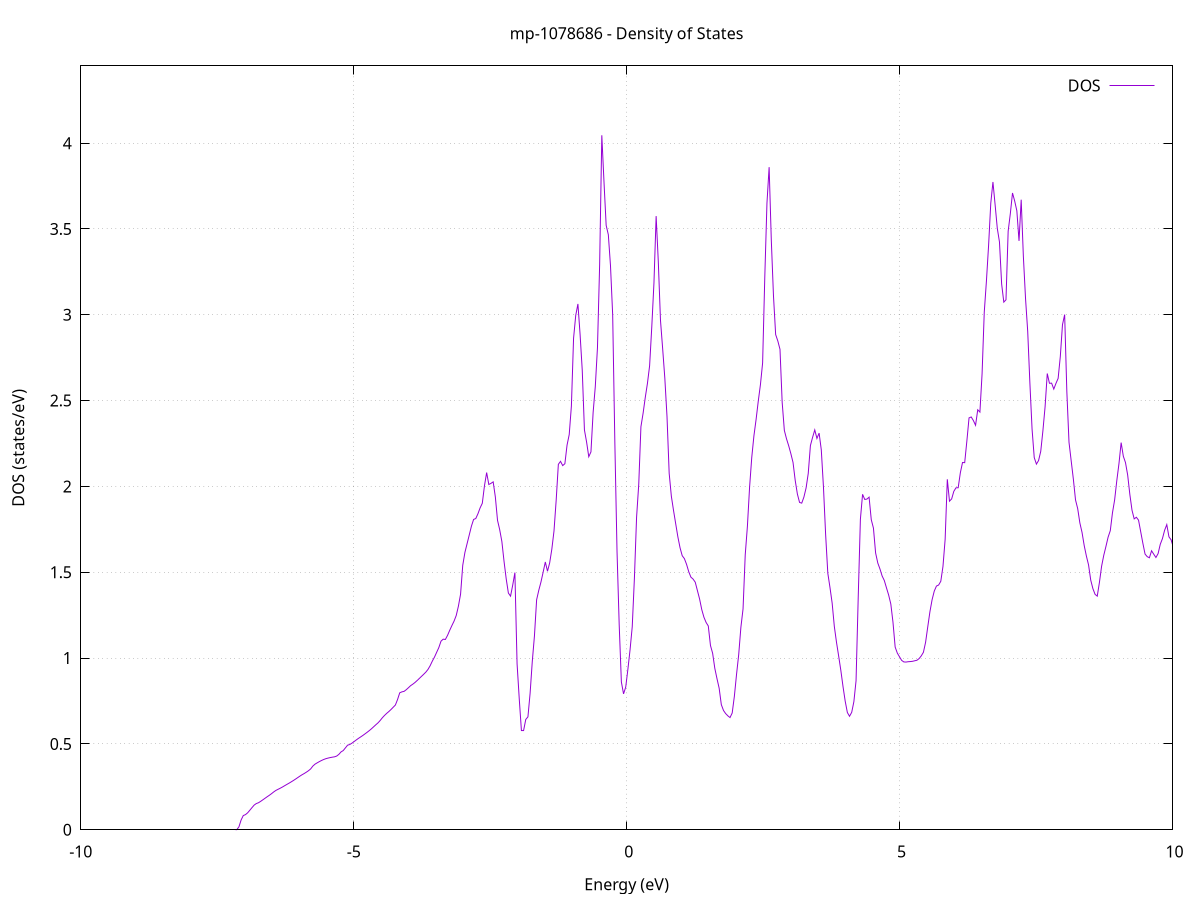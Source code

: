 set title 'mp-1078686 - Density of States'
set xlabel 'Energy (eV)'
set ylabel 'DOS (states/eV)'
set grid
set xrange [-10:10]
set yrange [0:4.450]
set xzeroaxis lt -1
set terminal png size 800,600
set output 'mp-1078686_dos_gnuplot.png'
plot '-' using 1:2 with lines title 'DOS'
-37.038900 0.000000
-36.999100 0.000000
-36.959300 0.000000
-36.919500 0.000000
-36.879700 0.000000
-36.839900 0.000000
-36.800100 0.000000
-36.760300 0.000000
-36.720400 0.000000
-36.680600 0.000000
-36.640800 0.000000
-36.601000 0.000000
-36.561200 0.000000
-36.521400 0.000000
-36.481600 0.000000
-36.441800 0.000000
-36.402000 0.000000
-36.362200 0.000000
-36.322400 0.000000
-36.282600 0.000000
-36.242700 0.000000
-36.202900 0.000000
-36.163100 0.000000
-36.123300 0.000000
-36.083500 0.000000
-36.043700 0.000000
-36.003900 0.000000
-35.964100 0.000000
-35.924300 0.000000
-35.884500 0.000000
-35.844700 0.000000
-35.804900 0.000000
-35.765000 0.000000
-35.725200 0.000000
-35.685400 0.000000
-35.645600 0.000000
-35.605800 0.000000
-35.566000 0.000000
-35.526200 0.000000
-35.486400 0.000000
-35.446600 0.000000
-35.406800 0.000000
-35.367000 0.000000
-35.327200 0.000000
-35.287300 0.000000
-35.247500 0.000000
-35.207700 0.000000
-35.167900 0.000000
-35.128100 0.000000
-35.088300 0.000000
-35.048500 0.000000
-35.008700 0.000000
-34.968900 0.000000
-34.929100 0.000000
-34.889300 0.000000
-34.849500 0.000000
-34.809600 0.000000
-34.769800 0.000000
-34.730000 0.000000
-34.690200 0.000000
-34.650400 0.000000
-34.610600 0.000000
-34.570800 0.000000
-34.531000 0.000000
-34.491200 0.000000
-34.451400 0.000000
-34.411600 0.000000
-34.371700 0.000000
-34.331900 0.000000
-34.292100 0.000000
-34.252300 0.000000
-34.212500 0.000000
-34.172700 0.000000
-34.132900 0.000000
-34.093100 0.000000
-34.053300 0.000000
-34.013500 0.000000
-33.973700 0.000000
-33.933900 0.000000
-33.894000 0.000000
-33.854200 0.000000
-33.814400 0.000000
-33.774600 0.000000
-33.734800 0.000000
-33.695000 0.000000
-33.655200 0.000000
-33.615400 0.000000
-33.575600 0.000000
-33.535800 0.000000
-33.496000 0.000000
-33.456200 0.000000
-33.416300 2.180400
-33.376500 6.292900
-33.336700 14.070800
-33.296900 31.958300
-33.257100 29.621300
-33.217300 8.531000
-33.177500 7.917500
-33.137700 24.837700
-33.097900 22.960800
-33.058100 31.115800
-33.018300 17.478000
-32.978500 15.576700
-32.938600 20.723600
-32.898800 20.636400
-32.859000 22.006400
-32.819200 42.641200
-32.779400 0.000000
-32.739600 0.000000
-32.699800 0.000000
-32.660000 0.000000
-32.620200 0.000000
-32.580400 0.000000
-32.540600 0.000000
-32.500700 0.000000
-32.460900 0.000000
-32.421100 0.000000
-32.381300 0.000000
-32.341500 0.000000
-32.301700 0.000000
-32.261900 0.000000
-32.222100 0.000000
-32.182300 0.000000
-32.142500 0.000000
-32.102700 0.000000
-32.062900 0.000000
-32.023000 0.000000
-31.983200 0.000000
-31.943400 0.000000
-31.903600 0.000000
-31.863800 0.000000
-31.824000 0.000000
-31.784200 0.000000
-31.744400 0.000000
-31.704600 0.000000
-31.664800 0.000000
-31.625000 0.000000
-31.585200 0.000000
-31.545300 0.000000
-31.505500 0.000000
-31.465700 0.000000
-31.425900 0.000000
-31.386100 0.000000
-31.346300 0.000000
-31.306500 0.000000
-31.266700 0.000000
-31.226900 0.000000
-31.187100 0.000000
-31.147300 0.000000
-31.107500 0.000000
-31.067600 0.000000
-31.027800 0.000000
-30.988000 0.000000
-30.948200 0.000000
-30.908400 0.000000
-30.868600 0.000000
-30.828800 0.000000
-30.789000 0.000000
-30.749200 0.000000
-30.709400 0.000000
-30.669600 0.000000
-30.629700 0.000000
-30.589900 0.000000
-30.550100 0.000000
-30.510300 0.000000
-30.470500 0.000000
-30.430700 0.000000
-30.390900 0.000000
-30.351100 0.000000
-30.311300 0.000000
-30.271500 0.000000
-30.231700 0.000000
-30.191900 0.000000
-30.152000 0.000000
-30.112200 0.000000
-30.072400 0.000000
-30.032600 0.000000
-29.992800 0.000000
-29.953000 0.000000
-29.913200 0.000000
-29.873400 0.000000
-29.833600 0.000000
-29.793800 0.000000
-29.754000 0.000000
-29.714200 0.000000
-29.674300 0.000000
-29.634500 0.000000
-29.594700 0.000000
-29.554900 0.000000
-29.515100 0.000000
-29.475300 0.000000
-29.435500 0.000000
-29.395700 0.000000
-29.355900 0.000000
-29.316100 0.000000
-29.276300 0.000000
-29.236500 0.000000
-29.196600 0.000000
-29.156800 0.000000
-29.117000 0.000000
-29.077200 0.000000
-29.037400 0.000000
-28.997600 0.000000
-28.957800 0.000000
-28.918000 0.000000
-28.878200 0.000000
-28.838400 0.000000
-28.798600 0.000000
-28.758700 0.000000
-28.718900 0.000000
-28.679100 0.000000
-28.639300 0.000000
-28.599500 0.000000
-28.559700 0.000000
-28.519900 0.000000
-28.480100 0.000000
-28.440300 0.000000
-28.400500 0.000000
-28.360700 0.000000
-28.320900 0.000000
-28.281000 0.000000
-28.241200 0.000000
-28.201400 0.000000
-28.161600 0.000000
-28.121800 0.000000
-28.082000 0.000000
-28.042200 0.000000
-28.002400 0.000000
-27.962600 0.000000
-27.922800 0.000000
-27.883000 0.000000
-27.843200 0.000000
-27.803300 0.000000
-27.763500 0.000000
-27.723700 0.000000
-27.683900 0.000000
-27.644100 0.000000
-27.604300 0.000000
-27.564500 0.000000
-27.524700 0.000000
-27.484900 0.000000
-27.445100 0.000000
-27.405300 0.000000
-27.365500 0.000000
-27.325600 0.000000
-27.285800 0.000000
-27.246000 0.000000
-27.206200 0.000000
-27.166400 0.000000
-27.126600 0.000000
-27.086800 0.000000
-27.047000 0.000000
-27.007200 0.000000
-26.967400 0.000000
-26.927600 0.000000
-26.887700 0.000000
-26.847900 0.000000
-26.808100 0.000000
-26.768300 0.000000
-26.728500 0.000000
-26.688700 0.000000
-26.648900 0.000000
-26.609100 0.000000
-26.569300 0.000000
-26.529500 0.000000
-26.489700 0.000000
-26.449900 0.000000
-26.410000 0.000000
-26.370200 0.000000
-26.330400 0.000000
-26.290600 0.000000
-26.250800 0.000000
-26.211000 0.000000
-26.171200 0.000000
-26.131400 0.000000
-26.091600 0.000000
-26.051800 0.000000
-26.012000 0.000000
-25.972200 0.000000
-25.932300 0.000000
-25.892500 0.000000
-25.852700 0.000000
-25.812900 0.000000
-25.773100 0.000000
-25.733300 0.000000
-25.693500 0.000000
-25.653700 0.000000
-25.613900 0.000000
-25.574100 0.000000
-25.534300 0.000000
-25.494500 0.000000
-25.454600 0.000000
-25.414800 0.000000
-25.375000 0.000000
-25.335200 0.000000
-25.295400 0.000000
-25.255600 0.000000
-25.215800 0.000000
-25.176000 0.000000
-25.136200 0.000000
-25.096400 0.000000
-25.056600 0.000000
-25.016700 0.000000
-24.976900 0.000000
-24.937100 0.000000
-24.897300 0.000000
-24.857500 0.000000
-24.817700 0.000000
-24.777900 0.000000
-24.738100 0.000000
-24.698300 0.000000
-24.658500 0.000000
-24.618700 0.000000
-24.578900 0.000000
-24.539000 0.000000
-24.499200 0.000000
-24.459400 0.000000
-24.419600 0.000000
-24.379800 0.000000
-24.340000 0.000000
-24.300200 0.000000
-24.260400 0.000000
-24.220600 0.000000
-24.180800 0.000000
-24.141000 0.000000
-24.101200 0.000000
-24.061300 0.000000
-24.021500 0.000000
-23.981700 0.000000
-23.941900 0.000000
-23.902100 0.000000
-23.862300 0.000000
-23.822500 0.000000
-23.782700 0.000000
-23.742900 0.000000
-23.703100 0.000000
-23.663300 0.000000
-23.623500 0.000000
-23.583600 0.000000
-23.543800 0.000000
-23.504000 0.000000
-23.464200 0.000000
-23.424400 0.000000
-23.384600 0.000000
-23.344800 0.000000
-23.305000 0.000000
-23.265200 0.000000
-23.225400 0.000000
-23.185600 0.000000
-23.145800 0.000000
-23.105900 0.000000
-23.066100 0.000000
-23.026300 0.000000
-22.986500 0.000000
-22.946700 0.000000
-22.906900 0.000000
-22.867100 0.000000
-22.827300 0.000000
-22.787500 0.000000
-22.747700 0.000000
-22.707900 0.000000
-22.668000 0.000000
-22.628200 0.000000
-22.588400 0.000000
-22.548600 0.000000
-22.508800 0.000000
-22.469000 0.000000
-22.429200 0.000000
-22.389400 0.000000
-22.349600 0.000000
-22.309800 0.000000
-22.270000 0.000000
-22.230200 0.000000
-22.190300 0.000000
-22.150500 0.000000
-22.110700 0.000000
-22.070900 0.000000
-22.031100 0.000000
-21.991300 0.000000
-21.951500 0.000000
-21.911700 0.000000
-21.871900 0.000000
-21.832100 0.000000
-21.792300 0.000000
-21.752500 0.000000
-21.712600 0.000000
-21.672800 0.000000
-21.633000 0.000000
-21.593200 0.000000
-21.553400 0.000000
-21.513600 0.000000
-21.473800 0.000000
-21.434000 0.000000
-21.394200 0.000000
-21.354400 0.000000
-21.314600 0.000000
-21.274800 0.000000
-21.234900 0.000000
-21.195100 0.000000
-21.155300 0.000000
-21.115500 0.000000
-21.075700 0.000000
-21.035900 0.000000
-20.996100 0.000000
-20.956300 0.000000
-20.916500 0.000000
-20.876700 0.000000
-20.836900 0.000000
-20.797000 0.000000
-20.757200 0.000000
-20.717400 0.000000
-20.677600 0.000000
-20.637800 0.000000
-20.598000 0.000000
-20.558200 0.000000
-20.518400 0.000000
-20.478600 0.000000
-20.438800 0.000000
-20.399000 0.000000
-20.359200 0.000000
-20.319300 0.000000
-20.279500 0.000000
-20.239700 0.000000
-20.199900 0.000000
-20.160100 0.000000
-20.120300 0.000000
-20.080500 0.000000
-20.040700 0.000000
-20.000900 0.000000
-19.961100 0.000000
-19.921300 0.000000
-19.881500 0.000000
-19.841600 0.000000
-19.801800 0.000000
-19.762000 0.000000
-19.722200 0.000000
-19.682400 0.000000
-19.642600 0.000000
-19.602800 0.000000
-19.563000 0.000000
-19.523200 0.000000
-19.483400 0.000000
-19.443600 0.000000
-19.403800 0.000000
-19.363900 0.000000
-19.324100 0.000000
-19.284300 0.000000
-19.244500 0.000000
-19.204700 0.000000
-19.164900 0.000000
-19.125100 0.000000
-19.085300 0.000000
-19.045500 0.000000
-19.005700 0.000000
-18.965900 0.000000
-18.926000 0.000000
-18.886200 0.000000
-18.846400 0.000000
-18.806600 0.000000
-18.766800 0.000000
-18.727000 0.000000
-18.687200 0.000000
-18.647400 0.000000
-18.607600 0.000000
-18.567800 0.000000
-18.528000 0.000000
-18.488200 0.000000
-18.448300 0.000000
-18.408500 0.000000
-18.368700 0.000000
-18.328900 0.000000
-18.289100 0.000000
-18.249300 0.000000
-18.209500 0.000000
-18.169700 0.000000
-18.129900 0.000000
-18.090100 0.000000
-18.050300 0.000000
-18.010500 0.000000
-17.970600 0.000000
-17.930800 0.000000
-17.891000 0.000000
-17.851200 0.000000
-17.811400 0.000000
-17.771600 0.000000
-17.731800 0.000000
-17.692000 0.000000
-17.652200 0.000000
-17.612400 0.000000
-17.572600 0.000000
-17.532800 0.000000
-17.492900 0.000000
-17.453100 0.000000
-17.413300 0.000000
-17.373500 0.000000
-17.333700 0.000000
-17.293900 0.000000
-17.254100 0.000000
-17.214300 0.000000
-17.174500 0.000000
-17.134700 0.000000
-17.094900 0.000000
-17.055000 0.000000
-17.015200 0.000000
-16.975400 0.000000
-16.935600 0.000000
-16.895800 0.000000
-16.856000 0.000000
-16.816200 0.000000
-16.776400 0.000000
-16.736600 0.000000
-16.696800 0.000000
-16.657000 0.000000
-16.617200 0.000000
-16.577300 0.000000
-16.537500 0.000000
-16.497700 0.000000
-16.457900 0.000000
-16.418100 0.000000
-16.378300 0.000000
-16.338500 0.000000
-16.298700 0.000000
-16.258900 0.000000
-16.219100 0.000000
-16.179300 0.000000
-16.139500 0.000000
-16.099600 0.000000
-16.059800 0.000000
-16.020000 0.000000
-15.980200 0.000000
-15.940400 0.000000
-15.900600 0.000000
-15.860800 0.000000
-15.821000 0.000000
-15.781200 0.000000
-15.741400 0.000000
-15.701600 0.000000
-15.661800 0.000000
-15.621900 0.000000
-15.582100 0.000000
-15.542300 0.000000
-15.502500 0.000000
-15.462700 0.000000
-15.422900 0.000000
-15.383100 0.000000
-15.343300 0.000000
-15.303500 0.000000
-15.263700 0.000000
-15.223900 0.000000
-15.184000 0.000000
-15.144200 0.000000
-15.104400 0.000000
-15.064600 0.000000
-15.024800 0.000000
-14.985000 0.000000
-14.945200 0.000000
-14.905400 0.000000
-14.865600 0.000000
-14.825800 0.000000
-14.786000 0.000000
-14.746200 0.000000
-14.706300 0.000000
-14.666500 0.000000
-14.626700 0.000000
-14.586900 0.000000
-14.547100 0.000000
-14.507300 0.000000
-14.467500 0.000000
-14.427700 0.000000
-14.387900 0.000000
-14.348100 0.000000
-14.308300 0.000000
-14.268500 0.000000
-14.228600 0.000000
-14.188800 0.000000
-14.149000 0.000000
-14.109200 0.000000
-14.069400 0.000000
-14.029600 0.000000
-13.989800 0.000000
-13.950000 0.000000
-13.910200 0.000000
-13.870400 0.000000
-13.830600 0.000000
-13.790800 0.000000
-13.750900 0.000000
-13.711100 0.000000
-13.671300 0.000000
-13.631500 0.000000
-13.591700 0.000000
-13.551900 0.000000
-13.512100 0.000000
-13.472300 0.000000
-13.432500 0.000000
-13.392700 0.000000
-13.352900 0.000000
-13.313100 0.000000
-13.273200 0.000000
-13.233400 0.000000
-13.193600 0.000000
-13.153800 0.000000
-13.114000 0.000000
-13.074200 0.000000
-13.034400 0.000000
-12.994600 0.000000
-12.954800 0.000000
-12.915000 0.000000
-12.875200 0.000000
-12.835300 0.000000
-12.795500 0.000000
-12.755700 0.000000
-12.715900 0.000000
-12.676100 0.000000
-12.636300 0.000000
-12.596500 0.000000
-12.556700 0.000000
-12.516900 0.000000
-12.477100 0.000000
-12.437300 0.000000
-12.397500 0.000000
-12.357600 0.000000
-12.317800 0.000000
-12.278000 0.000000
-12.238200 0.000000
-12.198400 0.000000
-12.158600 0.000000
-12.118800 0.000000
-12.079000 0.000000
-12.039200 0.000000
-11.999400 0.000000
-11.959600 0.000000
-11.919800 0.000000
-11.879900 0.000000
-11.840100 0.000000
-11.800300 0.000000
-11.760500 0.000000
-11.720700 0.000000
-11.680900 0.000000
-11.641100 0.000000
-11.601300 0.000000
-11.561500 0.000000
-11.521700 0.000000
-11.481900 0.000000
-11.442100 0.000000
-11.402200 0.000000
-11.362400 0.000000
-11.322600 0.000000
-11.282800 0.000000
-11.243000 0.000000
-11.203200 0.000000
-11.163400 0.000000
-11.123600 0.000000
-11.083800 0.000000
-11.044000 0.000000
-11.004200 0.000000
-10.964300 0.000000
-10.924500 0.000000
-10.884700 0.000000
-10.844900 0.000000
-10.805100 0.000000
-10.765300 0.000000
-10.725500 0.000000
-10.685700 0.000000
-10.645900 0.000000
-10.606100 0.000000
-10.566300 0.000000
-10.526500 0.000000
-10.486600 0.000000
-10.446800 0.000000
-10.407000 0.000000
-10.367200 0.000000
-10.327400 0.000000
-10.287600 0.000000
-10.247800 0.000000
-10.208000 0.000000
-10.168200 0.000000
-10.128400 0.000000
-10.088600 0.000000
-10.048800 0.000000
-10.008900 0.000000
-9.969100 0.000000
-9.929300 0.000000
-9.889500 0.000000
-9.849700 0.000000
-9.809900 0.000000
-9.770100 0.000000
-9.730300 0.000000
-9.690500 0.000000
-9.650700 0.000000
-9.610900 0.000000
-9.571100 0.000000
-9.531200 0.000000
-9.491400 0.000000
-9.451600 0.000000
-9.411800 0.000000
-9.372000 0.000000
-9.332200 0.000000
-9.292400 0.000000
-9.252600 0.000000
-9.212800 0.000000
-9.173000 0.000000
-9.133200 0.000000
-9.093300 0.000000
-9.053500 0.000000
-9.013700 0.000000
-8.973900 0.000000
-8.934100 0.000000
-8.894300 0.000000
-8.854500 0.000000
-8.814700 0.000000
-8.774900 0.000000
-8.735100 0.000000
-8.695300 0.000000
-8.655500 0.000000
-8.615600 0.000000
-8.575800 0.000000
-8.536000 0.000000
-8.496200 0.000000
-8.456400 0.000000
-8.416600 0.000000
-8.376800 0.000000
-8.337000 0.000000
-8.297200 0.000000
-8.257400 0.000000
-8.217600 0.000000
-8.177800 0.000000
-8.137900 0.000000
-8.098100 0.000000
-8.058300 0.000000
-8.018500 0.000000
-7.978700 0.000000
-7.938900 0.000000
-7.899100 0.000000
-7.859300 0.000000
-7.819500 0.000000
-7.779700 0.000000
-7.739900 0.000000
-7.700100 0.000000
-7.660200 0.000000
-7.620400 0.000000
-7.580600 0.000000
-7.540800 0.000000
-7.501000 0.000000
-7.461200 0.000000
-7.421400 0.000000
-7.381600 0.000000
-7.341800 0.000000
-7.302000 0.000000
-7.262200 0.000000
-7.222300 0.000000
-7.182500 0.000000
-7.142700 0.000500
-7.102900 0.017000
-7.063100 0.056800
-7.023300 0.082900
-6.983500 0.088100
-6.943700 0.098700
-6.903900 0.113600
-6.864100 0.128900
-6.824300 0.143700
-6.784500 0.152800
-6.744600 0.157500
-6.704800 0.165600
-6.665000 0.174400
-6.625200 0.183400
-6.585400 0.192400
-6.545600 0.201000
-6.505800 0.210300
-6.466000 0.220400
-6.426200 0.229200
-6.386400 0.235700
-6.346600 0.242000
-6.306800 0.248900
-6.266900 0.256400
-6.227100 0.263800
-6.187300 0.271000
-6.147500 0.278600
-6.107700 0.286500
-6.067900 0.294800
-6.028100 0.303400
-5.988300 0.312100
-5.948500 0.320200
-5.908700 0.327400
-5.868900 0.335300
-5.829100 0.344000
-5.789200 0.354400
-5.749400 0.370800
-5.709600 0.382200
-5.669800 0.389800
-5.630000 0.397000
-5.590200 0.403600
-5.550400 0.409400
-5.510600 0.414100
-5.470800 0.417600
-5.431000 0.420500
-5.391200 0.423000
-5.351300 0.425000
-5.311500 0.429500
-5.271700 0.439500
-5.231900 0.453700
-5.192100 0.461400
-5.152300 0.477100
-5.112500 0.492800
-5.072700 0.496600
-5.032900 0.504500
-4.993100 0.513800
-4.953300 0.523300
-4.913500 0.532400
-4.873600 0.540700
-4.833800 0.549300
-4.794000 0.558500
-4.754200 0.567900
-4.714400 0.577800
-4.674600 0.588400
-4.634800 0.600000
-4.595000 0.611700
-4.555200 0.622800
-4.515400 0.636700
-4.475600 0.652400
-4.435800 0.666100
-4.395900 0.678200
-4.356100 0.688900
-4.316300 0.700800
-4.276500 0.713800
-4.236700 0.726700
-4.196900 0.758900
-4.157100 0.797800
-4.117300 0.803400
-4.077500 0.806300
-4.037700 0.815900
-3.997900 0.827400
-3.958100 0.839400
-3.918200 0.848000
-3.878400 0.857800
-3.838600 0.869300
-3.798800 0.881400
-3.759000 0.893500
-3.719200 0.905600
-3.679400 0.918200
-3.639600 0.934100
-3.599800 0.955700
-3.560000 0.982500
-3.520200 1.005900
-3.480400 1.033900
-3.440500 1.061700
-3.400700 1.098800
-3.360900 1.110300
-3.321100 1.108600
-3.281300 1.132400
-3.241500 1.161800
-3.201700 1.189300
-3.161900 1.215500
-3.122100 1.248100
-3.082300 1.302300
-3.042500 1.372400
-3.002600 1.540800
-2.962800 1.615700
-2.923000 1.666800
-2.883200 1.717600
-2.843400 1.768800
-2.803600 1.807800
-2.763800 1.813100
-2.724000 1.841000
-2.684200 1.875400
-2.644400 1.901900
-2.604600 2.003900
-2.564800 2.080800
-2.524900 2.011300
-2.485100 2.018100
-2.445300 2.026700
-2.405500 1.939100
-2.365700 1.802900
-2.325900 1.748300
-2.286100 1.679500
-2.246300 1.563700
-2.206500 1.462000
-2.166700 1.379100
-2.126900 1.361000
-2.087100 1.425600
-2.047200 1.498200
-2.007400 0.967200
-1.967600 0.763800
-1.927800 0.577800
-1.888000 0.578000
-1.848200 0.642600
-1.808400 0.657800
-1.768600 0.795300
-1.728800 0.980000
-1.689000 1.129800
-1.649200 1.339900
-1.609400 1.395500
-1.569500 1.443500
-1.529700 1.500800
-1.489900 1.560000
-1.450100 1.506100
-1.410300 1.554500
-1.370500 1.635100
-1.330700 1.741000
-1.290900 1.920200
-1.251100 2.128900
-1.211300 2.146300
-1.171500 2.121500
-1.131600 2.132400
-1.091800 2.240700
-1.052000 2.302500
-1.012200 2.468600
-0.972400 2.863200
-0.932600 2.996500
-0.892800 3.063200
-0.853000 2.886400
-0.813200 2.676000
-0.773400 2.329400
-0.733600 2.258200
-0.693800 2.173200
-0.653900 2.201400
-0.614100 2.430700
-0.574300 2.582200
-0.534500 2.808800
-0.494700 3.291800
-0.454900 4.045600
-0.415100 3.774900
-0.375300 3.521100
-0.335500 3.466600
-0.295700 3.284900
-0.255900 2.999300
-0.216100 2.256100
-0.176200 1.621200
-0.136400 1.194000
-0.096600 0.861100
-0.056800 0.791600
-0.017000 0.831100
0.022800 0.934800
0.062600 1.048600
0.102400 1.182200
0.142200 1.465600
0.182000 1.820400
0.221800 2.013500
0.261600 2.347900
0.301500 2.426600
0.341300 2.518400
0.381100 2.600800
0.420900 2.703300
0.460700 2.931200
0.500500 3.186500
0.540300 3.574900
0.580100 3.309100
0.619900 2.967700
0.659700 2.802900
0.699500 2.630700
0.739400 2.407200
0.779200 2.076200
0.819000 1.942900
0.858800 1.860400
0.898600 1.782800
0.938400 1.706400
0.978200 1.642900
1.018000 1.596600
1.057800 1.579600
1.097600 1.546300
1.137400 1.503400
1.177200 1.471700
1.217100 1.460400
1.256900 1.442100
1.296700 1.393000
1.336500 1.344200
1.376300 1.282500
1.416100 1.237900
1.455900 1.207500
1.495700 1.187200
1.535500 1.073800
1.575300 1.028100
1.615100 0.940500
1.654900 0.880600
1.694800 0.824400
1.734600 0.728900
1.774400 0.695000
1.814200 0.676700
1.854000 0.663700
1.893800 0.653700
1.933600 0.680200
1.973400 0.777400
2.013200 0.905200
2.053000 1.020500
2.092800 1.179200
2.132600 1.287000
2.172500 1.601900
2.212300 1.767500
2.252100 1.994900
2.291900 2.168600
2.331700 2.295100
2.371500 2.390200
2.411300 2.497100
2.451100 2.593300
2.490900 2.719100
2.530700 3.218500
2.570500 3.650000
2.610400 3.860000
2.650200 3.434500
2.690000 3.110300
2.729800 2.884800
2.769600 2.847400
2.809400 2.798800
2.849200 2.490500
2.889000 2.326600
2.928800 2.277400
2.968600 2.237100
3.008400 2.191100
3.048200 2.139700
3.088100 2.035500
3.127900 1.955900
3.167700 1.907000
3.207500 1.902800
3.247300 1.937900
3.287100 1.990900
3.326900 2.075800
3.366700 2.238300
3.406500 2.286000
3.446300 2.329300
3.486100 2.279600
3.525900 2.310800
3.565800 2.213600
3.605600 1.997200
3.645400 1.719700
3.685200 1.495100
3.725000 1.411200
3.764800 1.320700
3.804600 1.184600
3.844400 1.092400
3.884200 1.011700
3.924000 0.928400
3.963800 0.834300
4.003600 0.749600
4.043500 0.683000
4.083300 0.661200
4.123100 0.684200
4.162900 0.746300
4.202700 0.868200
4.242500 1.354100
4.282300 1.809200
4.322100 1.954300
4.361900 1.924300
4.401700 1.926400
4.441500 1.937700
4.481400 1.806600
4.521200 1.757500
4.561000 1.612600
4.600800 1.554100
4.640600 1.519500
4.680400 1.478500
4.720200 1.452200
4.760000 1.409400
4.799800 1.367600
4.839600 1.315100
4.879400 1.208600
4.919200 1.064200
4.959100 1.029000
4.998900 1.007500
5.038700 0.986600
5.078500 0.977600
5.118300 0.977100
5.158100 0.979000
5.197900 0.979900
5.237700 0.981500
5.277500 0.984500
5.317300 0.987400
5.357100 0.997000
5.396900 1.012800
5.436800 1.033900
5.476600 1.092000
5.516400 1.182200
5.556200 1.270400
5.596000 1.340500
5.635800 1.390600
5.675600 1.419800
5.715400 1.425800
5.755200 1.447500
5.795000 1.533900
5.834800 1.691500
5.874600 2.041700
5.914500 1.914300
5.954300 1.927500
5.994100 1.971800
6.033900 1.992100
6.073700 1.992300
6.113500 2.080000
6.153300 2.139600
6.193100 2.138600
6.232900 2.264700
6.272700 2.399400
6.312500 2.404800
6.352300 2.383700
6.392200 2.356300
6.432000 2.446500
6.471800 2.433100
6.511600 2.656100
6.551400 3.014200
6.591200 3.196700
6.631000 3.404300
6.670800 3.649400
6.710600 3.773500
6.750400 3.641000
6.790200 3.504000
6.830100 3.424200
6.869900 3.179200
6.909700 3.073800
6.949500 3.087500
6.989300 3.486900
7.029100 3.589400
7.068900 3.709500
7.108700 3.662700
7.148500 3.605800
7.188300 3.430400
7.228100 3.670300
7.267900 3.340400
7.307800 3.094000
7.347600 2.902400
7.387400 2.602000
7.427200 2.334400
7.467000 2.168400
7.506800 2.130200
7.546600 2.151000
7.586400 2.204900
7.626200 2.325600
7.666000 2.464800
7.705800 2.657900
7.745600 2.601100
7.785500 2.601700
7.825300 2.567200
7.865100 2.600500
7.904900 2.629600
7.944700 2.756500
7.984500 2.942300
8.024300 3.001100
8.064100 2.554200
8.103900 2.257800
8.143700 2.149900
8.183500 2.043600
8.223300 1.921600
8.263200 1.870800
8.303000 1.787500
8.342800 1.732100
8.382600 1.655400
8.422400 1.594700
8.462200 1.542700
8.502000 1.454500
8.541800 1.404600
8.581600 1.371500
8.621400 1.361000
8.661200 1.440500
8.701100 1.535000
8.740900 1.599000
8.780700 1.650700
8.820500 1.704800
8.860300 1.742300
8.900100 1.845900
8.939900 1.921600
8.979700 2.034000
9.019500 2.133800
9.059300 2.255400
9.099100 2.176000
9.138900 2.138900
9.178800 2.066300
9.218600 1.953500
9.258400 1.861300
9.298200 1.811000
9.338000 1.820500
9.377800 1.803700
9.417600 1.736100
9.457400 1.668700
9.497200 1.606100
9.537000 1.591000
9.576800 1.584600
9.616600 1.625300
9.656500 1.605300
9.696300 1.586100
9.736100 1.608800
9.775900 1.662900
9.815700 1.696100
9.855500 1.744500
9.895300 1.777700
9.935100 1.706400
9.974900 1.688900
10.014700 1.646000
10.054500 1.794800
10.094300 1.777000
10.134200 1.790400
10.174000 1.816200
10.213800 1.862600
10.253600 2.037300
10.293400 2.038400
10.333200 2.062200
10.373000 1.911900
10.412800 1.782900
10.452600 1.744300
10.492400 1.701400
10.532200 1.606700
10.572100 1.566800
10.611900 1.510200
10.651700 1.488500
10.691500 1.607800
10.731300 1.752900
10.771100 1.894000
10.810900 1.980800
10.850700 2.126300
10.890500 2.256400
10.930300 2.180900
10.970100 2.063600
11.009900 1.936900
11.049800 1.797300
11.089600 1.747400
11.129400 1.727400
11.169200 1.835300
11.209000 1.978900
11.248800 2.092400
11.288600 2.274700
11.328400 2.377800
11.368200 2.378900
11.408000 2.374300
11.447800 2.376500
11.487600 2.392900
11.527500 2.378500
11.567300 2.428300
11.607100 2.627200
11.646900 2.746200
11.686700 2.575800
11.726500 2.488700
11.766300 2.437800
11.806100 2.378600
11.845900 2.249800
11.885700 2.190400
11.925500 2.058400
11.965300 2.071700
12.005200 2.218900
12.045000 2.516700
12.084800 2.884600
12.124600 2.813800
12.164400 2.649100
12.204200 2.612800
12.244000 2.529300
12.283800 2.435700
12.323600 2.273400
12.363400 2.132900
12.403200 2.027500
12.443100 1.958800
12.482900 1.929600
12.522700 1.891300
12.562500 1.828600
12.602300 1.769100
12.642100 1.705500
12.681900 1.664400
12.721700 1.625800
12.761500 1.569700
12.801300 1.502000
12.841100 1.448000
12.880900 1.382900
12.920800 1.337200
12.960600 1.338100
13.000400 1.289400
13.040200 1.266100
13.080000 1.194600
13.119800 1.134700
13.159600 1.081600
13.199400 1.098300
13.239200 1.129800
13.279000 1.175500
13.318800 1.196700
13.358600 1.184500
13.398500 1.164800
13.438300 1.154700
13.478100 1.159200
13.517900 1.158200
13.557700 1.161500
13.597500 1.165500
13.637300 1.165900
13.677100 1.162300
13.716900 1.134900
13.756700 1.140500
13.796500 1.152700
13.836300 1.166000
13.876200 1.166900
13.916000 1.190800
13.955800 1.214900
13.995600 1.197300
14.035400 1.143800
14.075200 1.135100
14.115000 1.130800
14.154800 1.152100
14.194600 1.192100
14.234400 1.234100
14.274200 1.280500
14.314100 1.327200
14.353900 1.365100
14.393700 1.392000
14.433500 1.424400
14.473300 1.499000
14.513100 1.558000
14.552900 1.618100
14.592700 1.634200
14.632500 1.632400
14.672300 1.576800
14.712100 1.524500
14.751900 1.481400
14.791800 1.443300
14.831600 1.419200
14.871400 1.407900
14.911200 1.399800
14.951000 1.393700
14.990800 1.376600
15.030600 1.342500
15.070400 1.350900
15.110200 1.358800
15.150000 1.249100
15.189800 1.194500
15.229600 1.160000
15.269500 1.163200
15.309300 1.041200
15.349100 1.034900
15.388900 1.061700
15.428700 1.092300
15.468500 1.115100
15.508300 1.163100
15.548100 1.214900
15.587900 1.248000
15.627700 1.302300
15.667500 1.392600
15.707300 1.426900
15.747200 1.450500
15.787000 1.462500
15.826800 1.473200
15.866600 1.484200
15.906400 1.488500
15.946200 1.512800
15.986000 1.553500
16.025800 1.559000
16.065600 1.607000
16.105400 1.747900
16.145200 1.715100
16.185100 1.685200
16.224900 1.613600
16.264700 1.576000
16.304500 1.545300
16.344300 1.524300
16.384100 1.539000
16.423900 1.538600
16.463700 1.535000
16.503500 1.552800
16.543300 1.593400
16.583100 1.670900
16.622900 1.742300
16.662800 1.746700
16.702600 1.760300
16.742400 1.792600
16.782200 1.822100
16.822000 1.788800
16.861800 1.865000
16.901600 1.700500
16.941400 1.658400
16.981200 1.602000
17.021000 1.545700
17.060800 1.521400
17.100600 1.497100
17.140500 1.530400
17.180300 1.547800
17.220100 1.554900
17.259900 1.528900
17.299700 1.583000
17.339500 1.654300
17.379300 1.692800
17.419100 1.691600
17.458900 1.668500
17.498700 1.652900
17.538500 1.561800
17.578300 1.502900
17.618200 1.464300
17.658000 1.420100
17.697800 1.376300
17.737600 1.319600
17.777400 1.283200
17.817200 1.251800
17.857000 1.252700
17.896800 1.273000
17.936600 1.299600
17.976400 1.348200
18.016200 1.447800
18.056000 1.567900
18.095900 1.686400
18.135700 1.782500
18.175500 1.843500
18.215300 1.909000
18.255100 1.983300
18.294900 1.975100
18.334700 1.996100
18.374500 2.034300
18.414300 2.084000
18.454100 2.116500
18.493900 2.127800
18.533800 2.116000
18.573600 2.076000
18.613400 2.106900
18.653200 2.148500
18.693000 2.168400
18.732800 2.125900
18.772600 2.039100
18.812400 2.003300
18.852200 1.989900
18.892000 1.954500
18.931800 1.920000
18.971600 1.889600
19.011500 1.930900
19.051300 1.933400
19.091100 1.928500
19.130900 1.924200
19.170700 1.844900
19.210500 1.756300
19.250300 1.691500
19.290100 1.618800
19.329900 1.561300
19.369700 1.564900
19.409500 1.609700
19.449300 1.667300
19.489200 1.699400
19.529000 1.670500
19.568800 1.586600
19.608600 1.518300
19.648400 1.486700
19.688200 1.518000
19.728000 1.527200
19.767800 1.556700
19.807600 1.601000
19.847400 1.599100
19.887200 1.612900
19.927000 1.657000
19.966900 1.741400
20.006700 1.954500
20.046500 2.056200
20.086300 1.991100
20.126100 1.928600
20.165900 1.880400
20.205700 1.896500
20.245500 1.989600
20.285300 2.027900
20.325100 2.021000
20.364900 2.019700
20.404800 2.034100
20.444600 2.003800
20.484400 1.968200
20.524200 1.908400
20.564000 1.859200
20.603800 1.839000
20.643600 1.852100
20.683400 1.831300
20.723200 1.855300
20.763000 1.827600
20.802800 1.810100
20.842600 1.829600
20.882500 1.887900
20.922300 1.938800
20.962100 1.977700
21.001900 1.997400
21.041700 2.017100
21.081500 1.939100
21.121300 1.940400
21.161100 1.949100
21.200900 1.957300
21.240700 1.973800
21.280500 1.955500
21.320300 1.921800
21.360200 1.871700
21.400000 1.854500
21.439800 1.824100
21.479600 1.790800
21.519400 1.738900
21.559200 1.721800
21.599000 1.647400
21.638800 1.428300
21.678600 1.367100
21.718400 1.330200
21.758200 1.323800
21.798000 1.330700
21.837900 1.342600
21.877700 1.369500
21.917500 1.363400
21.957300 1.346200
21.997100 1.375100
22.036900 1.380700
22.076700 1.362700
22.116500 1.310200
22.156300 1.242900
22.196100 1.228500
22.235900 1.212900
22.275800 1.184900
22.315600 1.183900
22.355400 1.111700
22.395200 1.145100
22.435000 1.235100
22.474800 1.383200
22.514600 1.589600
22.554400 1.704100
22.594200 1.774200
22.634000 1.829500
22.673800 1.891600
22.713600 1.942600
22.753500 1.988700
22.793300 2.050400
22.833100 2.035900
22.872900 2.022900
22.912700 2.018800
22.952500 2.039900
22.992300 2.065900
23.032100 2.016200
23.071900 1.927000
23.111700 1.858700
23.151500 1.823800
23.191300 1.791200
23.231200 1.760600
23.271000 1.741700
23.310800 1.759800
23.350600 1.772500
23.390400 1.760500
23.430200 1.754800
23.470000 1.729100
23.509800 1.726700
23.549600 1.696400
23.589400 1.685200
23.629200 1.646300
23.669000 1.631600
23.708900 1.589900
23.748700 1.561300
23.788500 1.576200
23.828300 1.642500
23.868100 1.753800
23.907900 1.880000
23.947700 1.959100
23.987500 1.914200
24.027300 1.874700
24.067100 1.867500
24.106900 1.871200
24.146800 1.845200
24.186600 1.810200
24.226400 1.794600
24.266200 1.763200
24.306000 1.723900
24.345800 1.698200
24.385600 1.679700
24.425400 1.617700
24.465200 1.538500
24.505000 1.483600
24.544800 1.424700
24.584600 1.386700
24.624500 1.369800
24.664300 1.385500
24.704100 1.440800
24.743900 1.497000
24.783700 1.524800
24.823500 1.538600
24.863300 1.518300
24.903100 1.452600
24.942900 1.495200
24.982700 1.556500
25.022500 1.592800
25.062300 1.645000
25.102200 1.693700
25.142000 1.745700
25.181800 1.768800
25.221600 1.884100
25.261400 1.963400
25.301200 2.041500
25.341000 2.113200
25.380800 2.181500
25.420600 2.251100
25.460400 2.389600
25.500200 2.413600
25.540000 2.379300
25.579900 2.366100
25.619700 2.249000
25.659500 2.172100
25.699300 2.081200
25.739100 2.011200
25.778900 1.939500
25.818700 1.921800
25.858500 1.950700
25.898300 1.990500
25.938100 1.968800
25.977900 1.952600
26.017800 1.945900
26.057600 1.936800
26.097400 1.932700
26.137200 1.904600
26.177000 1.912700
26.216800 1.976200
26.256600 1.984900
26.296400 1.975200
26.336200 1.973100
26.376000 1.937800
26.415800 1.911000
26.455600 1.898200
26.495500 1.968500
26.535300 1.960700
26.575100 1.969000
26.614900 1.956100
26.654700 1.920600
26.694500 1.902800
26.734300 1.922400
26.774100 1.868000
26.813900 1.810900
26.853700 1.726600
26.893500 1.730500
26.933300 1.781200
26.973200 1.812400
27.013000 1.798000
27.052800 1.786300
27.092600 1.814900
27.132400 1.874000
27.172200 1.940500
27.212000 1.995300
27.251800 2.056600
27.291600 2.073200
27.331400 2.028200
27.371200 2.002600
27.411000 1.976600
27.450900 1.992100
27.490700 2.039800
27.530500 2.063300
27.570300 2.010300
27.610100 1.956100
27.649900 1.938400
27.689700 1.922900
27.729500 1.938600
27.769300 1.934300
27.809100 1.919300
27.848900 1.889500
27.888700 1.899000
27.928600 1.974000
27.968400 1.990300
28.008200 1.985000
28.048000 2.051200
28.087800 2.051900
28.127600 2.036400
28.167400 2.050000
28.207200 2.102900
28.247000 2.133800
28.286800 2.163300
28.326600 2.193800
28.366500 2.165200
28.406300 2.141300
28.446100 2.081700
28.485900 2.028300
28.525700 1.978400
28.565500 1.956300
28.605300 1.941300
28.645100 2.038500
28.684900 1.961800
28.724700 1.979800
28.764500 2.018600
28.804300 2.073800
28.844200 2.056500
28.884000 2.075000
28.923800 2.176000
28.963600 2.283100
29.003400 2.342100
29.043200 2.399900
29.083000 2.486100
29.122800 2.601700
29.162600 2.685100
29.202400 2.764600
29.242200 2.779600
29.282000 2.769600
29.321900 2.690500
29.361700 2.548600
29.401500 2.356500
29.441300 2.231300
29.481100 2.133200
29.520900 2.034600
29.560700 1.985700
29.600500 1.928500
29.640300 1.866300
29.680100 1.805800
29.719900 1.768100
29.759700 1.763100
29.799600 1.760100
29.839400 1.734200
29.879200 1.770900
29.919000 1.865200
29.958800 1.925300
29.998600 1.977600
30.038400 2.042200
30.078200 2.100000
30.118000 2.166000
30.157800 2.182800
30.197600 2.214000
30.237500 2.244200
30.277300 2.249800
30.317100 2.262800
30.356900 2.312100
30.396700 2.370300
30.436500 2.438300
30.476300 2.493600
30.516100 2.450700
30.555900 2.340000
30.595700 2.230500
30.635500 2.138000
30.675300 2.080900
30.715200 2.036200
30.755000 2.022600
30.794800 1.970200
30.834600 1.893500
30.874400 1.853400
30.914200 1.850100
30.954000 1.878000
30.993800 1.879700
31.033600 1.894900
31.073400 1.942700
31.113200 2.005700
31.153000 2.065000
31.192900 2.143000
31.232700 2.201900
31.272500 2.192800
31.312300 2.178600
31.352100 2.183600
31.391900 2.214300
31.431700 2.238500
31.471500 2.238300
31.511300 2.183700
31.551100 2.163300
31.590900 2.171800
31.630700 2.228900
31.670600 2.316400
31.710400 2.377700
31.750200 2.423000
31.790000 2.450900
31.829800 2.480900
31.869600 2.477200
31.909400 2.471100
31.949200 2.453000
31.989000 2.393100
32.028800 2.338100
32.068600 2.288300
32.108500 2.262100
32.148300 2.220200
32.188100 2.234200
32.227900 2.292600
32.267700 2.399500
32.307500 2.467100
32.347300 2.516600
32.387100 2.512700
32.426900 2.451100
32.466700 2.316900
32.506500 2.190300
32.546300 2.103700
32.586200 2.076000
32.626000 2.017300
32.665800 1.988100
32.705600 1.995200
32.745400 2.020000
32.785200 2.043200
32.825000 1.987300
32.864800 1.915800
32.904600 1.869100
32.944400 1.809600
32.984200 1.763300
33.024000 1.734800
33.063900 1.761000
33.103700 1.819800
33.143500 1.874900
33.183300 1.939000
33.223100 2.001300
33.262900 2.070000
33.302700 2.143200
33.342500 2.185900
33.382300 2.265200
33.422100 2.342300
33.461900 2.421000
33.501700 2.434000
33.541600 2.414700
33.581400 2.401400
33.621200 2.395500
33.661000 2.384500
33.700800 2.354500
33.740600 2.364600
33.780400 2.414700
33.820200 2.493300
33.860000 2.481200
33.899800 2.340100
33.939600 2.248200
33.979500 2.224300
34.019300 2.199200
34.059100 2.250200
34.098900 2.248300
34.138700 2.249900
34.178500 2.278500
34.218300 2.319600
34.258100 2.310600
34.297900 2.267200
34.337700 2.253200
34.377500 2.222100
34.417300 2.244200
34.457200 2.196600
34.497000 2.196800
34.536800 2.198600
34.576600 2.209100
34.616400 2.205100
34.656200 2.173100
34.696000 2.178200
34.735800 2.171500
34.775600 2.222700
34.815400 2.286900
34.855200 2.331800
34.895000 2.364100
34.934900 2.454000
34.974700 2.485800
35.014500 2.469000
35.054300 2.471700
35.094100 2.493400
35.133900 2.557500
35.173700 2.637400
35.213500 2.752300
35.253300 2.801400
35.293100 2.784700
35.332900 2.856900
35.372700 2.816600
35.412600 2.622400
35.452400 2.478700
35.492200 2.433200
35.532000 2.373900
35.571800 2.347100
35.611600 2.328400
35.651400 2.345700
35.691200 2.396100
35.731000 2.471500
35.770800 2.574000
35.810600 2.778900
35.850500 2.895700
35.890300 3.028400
35.930100 3.260100
35.969900 3.577300
36.009700 4.018600
36.049500 4.552200
36.089300 4.745700
36.129100 4.619800
36.168900 4.808600
36.208700 5.022200
36.248500 5.443400
36.288300 6.351500
36.328200 7.050200
36.368000 6.613200
36.407800 7.023300
36.447600 7.548600
36.487400 6.854700
36.527200 5.889600
36.567000 5.467100
36.606800 4.775100
36.646600 4.138800
36.686400 3.824400
36.726200 3.690700
36.766000 3.734200
36.805900 3.849300
36.845700 3.878800
36.885500 3.687500
36.925300 3.584400
36.965100 3.269000
37.004900 3.066000
37.044700 2.903600
37.084500 2.711900
37.124300 2.626200
37.164100 2.648200
37.203900 2.760600
37.243700 2.925500
37.283600 2.931500
37.323400 3.009300
37.363200 3.113600
37.403000 3.208700
37.442800 3.183400
37.482600 2.942400
37.522400 2.711900
37.562200 2.522600
37.602000 2.383500
37.641800 2.227600
37.681600 2.060400
37.721400 1.973900
37.761300 1.767100
37.801100 1.563600
37.840900 1.350600
37.880700 1.183000
37.920500 1.048400
37.960300 0.843400
38.000100 0.676500
38.039900 0.563100
38.079700 0.492300
38.119500 0.411600
38.159300 0.330200
38.199200 0.267800
38.239000 0.206300
38.278800 0.155100
38.318600 0.117000
38.358400 0.088000
38.398200 0.067400
38.438000 0.049400
38.477800 0.036400
38.517600 0.027000
38.557400 0.020100
38.597200 0.014600
38.637000 0.010600
38.676900 0.008000
38.716700 0.005900
38.756500 0.004100
38.796300 0.002700
38.836100 0.001500
38.875900 0.000700
38.915700 0.000200
38.955500 0.000000
38.995300 0.000000
39.035100 0.000000
39.074900 0.000000
39.114700 0.000000
39.154600 0.000000
39.194400 0.000000
39.234200 0.000000
39.274000 0.000000
39.313800 0.000000
39.353600 0.000000
39.393400 0.000000
39.433200 0.000000
39.473000 0.000000
39.512800 0.000000
39.552600 0.000000
39.592400 0.000000
39.632300 0.000000
39.672100 0.000000
39.711900 0.000000
39.751700 0.000000
39.791500 0.000000
39.831300 0.000000
39.871100 0.000000
39.910900 0.000000
39.950700 0.000000
39.990500 0.000000
40.030300 0.000000
40.070200 0.000000
40.110000 0.000000
40.149800 0.000000
40.189600 0.000000
40.229400 0.000000
40.269200 0.000000
40.309000 0.000000
40.348800 0.000000
40.388600 0.000000
40.428400 0.000000
40.468200 0.000000
40.508000 0.000000
40.547900 0.000000
40.587700 0.000000
40.627500 0.000000
40.667300 0.000000
40.707100 0.000000
40.746900 0.000000
40.786700 0.000000
40.826500 0.000000
40.866300 0.000000
40.906100 0.000000
40.945900 0.000000
40.985700 0.000000
41.025600 0.000000
41.065400 0.000000
41.105200 0.000000
41.145000 0.000000
41.184800 0.000000
41.224600 0.000000
41.264400 0.000000
41.304200 0.000000
41.344000 0.000000
41.383800 0.000000
41.423600 0.000000
41.463400 0.000000
41.503300 0.000000
41.543100 0.000000
41.582900 0.000000
41.622700 0.000000
41.662500 0.000000
41.702300 0.000000
41.742100 0.000000
41.781900 0.000000
41.821700 0.000000
41.861500 0.000000
41.901300 0.000000
41.941200 0.000000
41.981000 0.000000
42.020800 0.000000
42.060600 0.000000
42.100400 0.000000
42.140200 0.000000
42.180000 0.000000
42.219800 0.000000
42.259600 0.000000
42.299400 0.000000
42.339200 0.000000
42.379000 0.000000
42.418900 0.000000
42.458700 0.000000
42.498500 0.000000
42.538300 0.000000
42.578100 0.000000
e
